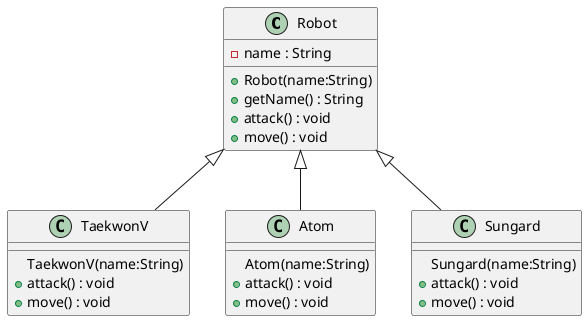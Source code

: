 @startuml
class Robot
Robot : -name : String
Robot : +Robot(name:String)
Robot : +getName() : String
Robot : +attack() : void
Robot : +move() : void

class TaekwonV
TaekwonV : TaekwonV(name:String)
TaekwonV : +attack() : void
TaekwonV : +move() : void

class Atom
Atom : Atom(name:String)
Atom : +attack() : void
Atom : +move() : void

class Sungard
Sungard : Sungard(name:String)
Sungard : +attack() : void
Sungard : +move() : void

Robot <|-- TaekwonV
Robot <|-- Atom
Robot <|-- Sungard
@enduml